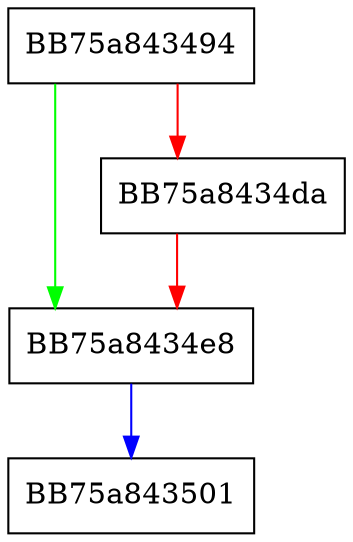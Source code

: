 digraph CreateInstance {
  node [shape="box"];
  graph [splines=ortho];
  BB75a843494 -> BB75a8434e8 [color="green"];
  BB75a843494 -> BB75a8434da [color="red"];
  BB75a8434da -> BB75a8434e8 [color="red"];
  BB75a8434e8 -> BB75a843501 [color="blue"];
}